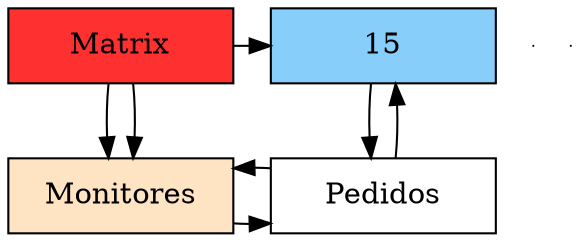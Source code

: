 digraph Sparce_Matrix {
node [shape=box]
MT[label="Matrix",width=1.5,style=filled,fillcolor=firebrick1,group=1];
e0[ shape = point, width = 0 ];
e1[ shape = point, width = 0 ];
V0[label="Monitores"width = 1.5 style = filled, fillcolor = bisque1, group = 1];
MT->V0
H0[label="15"width = 1.5 style = filled, fillcolor = lightskyblue, group =2];
MT->V0
MT->H0
{rank=same; MT;H0;}
"0xc0001d4750"[label="Pedidos" width=1.5,group=2];
V0->"0xc0001d4750"
"0xc0001d4750"->V0
{rank=same V0;"0xc0001d4750";}
H0->"0xc0001d4750"
"0xc0001d4750"->H0

}
